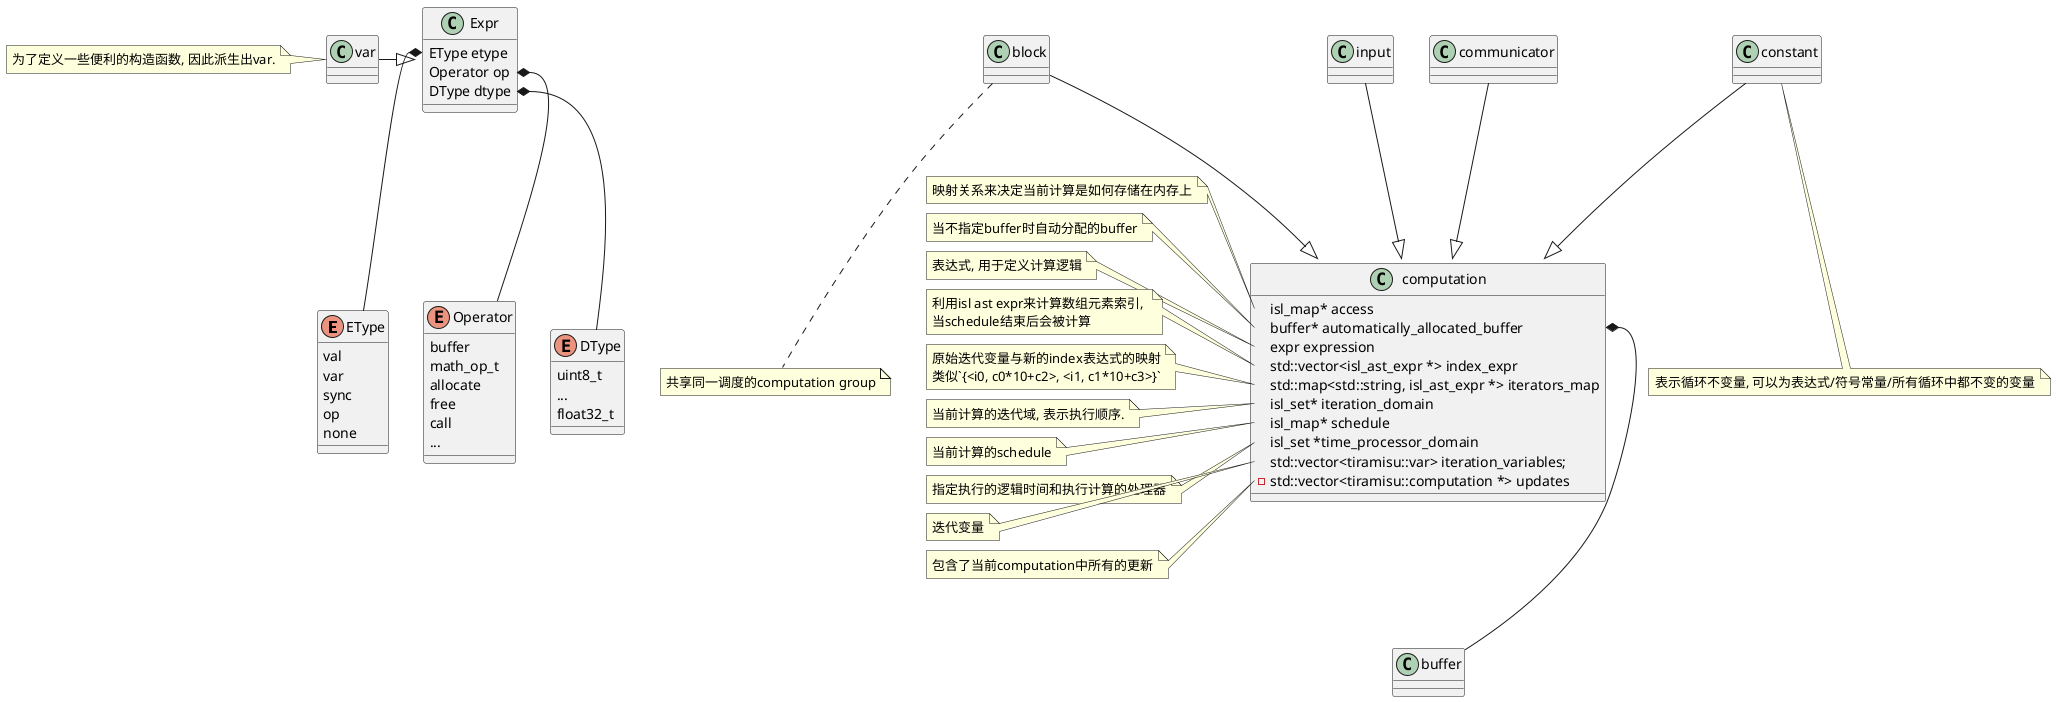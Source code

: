 ```puml
@startuml

enum EType {
  val
  var
  sync
  op
  none
}

class Expr {
  EType etype
  Operator op
  DType dtype
}

enum Operator {
  buffer
  math_op_t
  allocate
  free
  call
  ...
}

enum DType {
  uint8_t
  ...
  float32_t
}

Expr::etype *-- EType  
Expr::op *-- Operator 
Expr::dtype *-- DType 

class var {

}

var -|> Expr

note left of var
  为了定义一些便利的构造函数, 因此派生出var.
end note

class buffer {

}


class computation {
  isl_map* access
  buffer* automatically_allocated_buffer
  expr expression
  std::vector<isl_ast_expr *> index_expr
  std::map<std::string, isl_ast_expr *> iterators_map
  isl_set* iteration_domain
  isl_map* schedule
  isl_set *time_processor_domain
  std::vector<tiramisu::var> iteration_variables;
  - std::vector<tiramisu::computation *> updates
}

note left of computation::access
  computation是论文中所说明的四层IR的主要载体
end note

note left of computation::automatically_allocated_buffer
  当不指定buffer时自动分配的buffer
end note

note left of computation::access
  映射关系来决定当前计算是如何存储在内存上
end note

note left of computation::expression
  表达式, 用于定义计算逻辑
end note

note left of computation::index_expr
  利用isl ast expr来计算数组元素索引, 
  当schedule结束后会被计算
end note

note left of computation::iterators_map
  原始迭代变量与新的index表达式的映射
  类似`{<i0, c0*10+c2>, <i1, c1*10+c3>}`
end note

note left of computation::iteration_domain
  当前计算的迭代域, 表示执行顺序.
end note

note left of computation::schedule
  当前计算的schedule
end note

note left of computation::time_processor_domain
  指定执行的逻辑时间和执行计算的处理器
end note

note left of computation::iteration_variables
  迭代变量
end note

note left of computation::updates
  包含了当前computation中所有的更新
end note


computation::automatically_allocated_buffer *-- buffer 

class block {
  
}

class input {
  
}

class constant {
  
}

class communicator {
  
}

note bottom of block
共享同一调度的computation group
end note
note bottom of constant
表示循环不变量, 可以为表达式/符号常量/所有循环中都不变的变量
end note


block -down-|> computation
input -down-|> computation
constant -down-|> computation
communicator -down-|> computation

@enduml
```